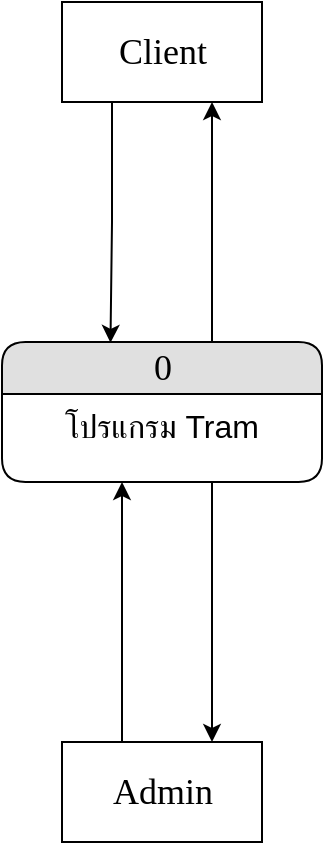 <mxfile version="15.8.3" type="device" pages="3"><diagram name="Main" id="5d7acffa-a066-3a61-03fe-96351882024d"><mxGraphModel dx="868" dy="450" grid="1" gridSize="10" guides="1" tooltips="1" connect="1" arrows="1" fold="1" page="1" pageScale="1" pageWidth="1100" pageHeight="850" background="#ffffff" math="0" shadow="0"><root><mxCell id="0"/><mxCell id="1" parent="0"/><mxCell id="nrK0Wvl3mfMDqvqqw5Wj-1" style="edgeStyle=orthogonalEdgeStyle;rounded=1;orthogonalLoop=1;jettySize=auto;html=1;fontFamily=Times New Roman;fontSize=11;entryX=0.75;entryY=0;entryDx=0;entryDy=0;" parent="1" source="21ea969265ad0168-6" target="G5hJrLLLf-9OctMic5k5-9" edge="1"><mxGeometry relative="1" as="geometry"><mxPoint x="580" y="440" as="targetPoint"/><Array as="points"><mxPoint x="585" y="370"/><mxPoint x="585" y="370"/></Array></mxGeometry></mxCell><mxCell id="21ea969265ad0168-6" value="&lt;font style=&quot;font-size: 18px&quot;&gt;0&lt;/font&gt;" style="swimlane;html=1;fontStyle=0;childLayout=stackLayout;horizontal=1;startSize=26;fillColor=#e0e0e0;horizontalStack=0;resizeParent=1;resizeLast=0;collapsible=1;marginBottom=0;swimlaneFillColor=#ffffff;align=center;rounded=1;shadow=0;comic=0;labelBackgroundColor=none;strokeWidth=1;fontFamily=Verdana;fontSize=12" parent="1" vertex="1"><mxGeometry x="480" y="260" width="160" height="70" as="geometry"/></mxCell><mxCell id="21ea969265ad0168-7" value="&lt;font style=&quot;font-size: 16px&quot;&gt;โปรแกรม Tram Tracking&lt;/font&gt;" style="text;html=1;strokeColor=none;fillColor=none;spacingLeft=4;spacingRight=4;whiteSpace=wrap;overflow=hidden;rotatable=0;points=[[0,0.5],[1,0.5]];portConstraint=eastwest;align=center;" parent="21ea969265ad0168-6" vertex="1"><mxGeometry y="26" width="160" height="26" as="geometry"/></mxCell><mxCell id="G5hJrLLLf-9OctMic5k5-12" style="edgeStyle=orthogonalEdgeStyle;rounded=0;orthogonalLoop=1;jettySize=auto;html=1;exitX=0.25;exitY=1;exitDx=0;exitDy=0;entryX=0.339;entryY=0.006;entryDx=0;entryDy=0;entryPerimeter=0;fontFamily=Times New Roman;fontSize=18;" parent="1" source="G5hJrLLLf-9OctMic5k5-8" target="21ea969265ad0168-6" edge="1"><mxGeometry relative="1" as="geometry"/></mxCell><mxCell id="G5hJrLLLf-9OctMic5k5-8" value="Client" style="html=1;dashed=0;whitespace=wrap;fontFamily=Times New Roman;fontSize=18;align=center;" parent="1" vertex="1"><mxGeometry x="510" y="90" width="100" height="50" as="geometry"/></mxCell><mxCell id="nrK0Wvl3mfMDqvqqw5Wj-2" style="edgeStyle=orthogonalEdgeStyle;rounded=1;orthogonalLoop=1;jettySize=auto;html=1;fontFamily=Times New Roman;fontSize=11;" parent="1" source="G5hJrLLLf-9OctMic5k5-9" edge="1"><mxGeometry relative="1" as="geometry"><mxPoint x="540" y="330" as="targetPoint"/><Array as="points"><mxPoint x="540" y="430"/><mxPoint x="540" y="430"/></Array></mxGeometry></mxCell><mxCell id="G5hJrLLLf-9OctMic5k5-9" value="Admin" style="html=1;dashed=0;whitespace=wrap;fontFamily=Times New Roman;fontSize=18;align=center;" parent="1" vertex="1"><mxGeometry x="510" y="460" width="100" height="50" as="geometry"/></mxCell><mxCell id="G5hJrLLLf-9OctMic5k5-14" value="" style="endArrow=classic;html=1;rounded=0;fontFamily=Times New Roman;fontSize=18;entryX=0.75;entryY=1;entryDx=0;entryDy=0;" parent="1" target="G5hJrLLLf-9OctMic5k5-8" edge="1"><mxGeometry width="50" height="50" relative="1" as="geometry"><mxPoint x="585" y="260" as="sourcePoint"/><mxPoint x="550" y="260" as="targetPoint"/></mxGeometry></mxCell></root></mxGraphModel></diagram><diagram id="s9YBe_ScBMngTAmfNvNC" name="0"><mxGraphModel dx="868" dy="450" grid="1" gridSize="10" guides="1" tooltips="1" connect="1" arrows="1" fold="1" page="1" pageScale="1" pageWidth="850" pageHeight="1100" math="0" shadow="0"><root><mxCell id="BU_ToQpGurreeYek6TSk-0"/><mxCell id="BU_ToQpGurreeYek6TSk-1" parent="BU_ToQpGurreeYek6TSk-0"/><mxCell id="TGbDxNOKipw118qMxNzy-19" style="edgeStyle=orthogonalEdgeStyle;rounded=1;orthogonalLoop=1;jettySize=auto;html=1;entryX=0;entryY=0.75;entryDx=0;entryDy=0;fontFamily=Times New Roman;fontSize=18;" parent="BU_ToQpGurreeYek6TSk-1" source="aK1KgbUJmw44dC72Wlww-0" target="TGbDxNOKipw118qMxNzy-5" edge="1"><mxGeometry relative="1" as="geometry"><Array as="points"><mxPoint x="350" y="235"/><mxPoint x="350" y="88"/></Array></mxGeometry></mxCell><mxCell id="aK1KgbUJmw44dC72Wlww-0" value="&lt;font style=&quot;font-size: 18px&quot;&gt;1&lt;br&gt;&lt;/font&gt;" style="swimlane;html=1;fontStyle=0;childLayout=stackLayout;horizontal=1;startSize=26;fillColor=#e0e0e0;horizontalStack=0;resizeParent=1;resizeLast=0;collapsible=1;marginBottom=0;swimlaneFillColor=#ffffff;align=center;rounded=1;shadow=0;comic=0;labelBackgroundColor=none;strokeWidth=1;fontFamily=Verdana;fontSize=12" parent="BU_ToQpGurreeYek6TSk-1" vertex="1"><mxGeometry x="180" y="200" width="160" height="70" as="geometry"/></mxCell><mxCell id="aK1KgbUJmw44dC72Wlww-1" value="&lt;span style=&quot;font-size: 16px&quot;&gt;ระบบแผนที่&lt;/span&gt;" style="text;html=1;strokeColor=none;fillColor=none;spacingLeft=4;spacingRight=4;whiteSpace=wrap;overflow=hidden;rotatable=0;points=[[0,0.5],[1,0.5]];portConstraint=eastwest;align=center;" parent="aK1KgbUJmw44dC72Wlww-0" vertex="1"><mxGeometry y="26" width="160" height="26" as="geometry"/></mxCell><mxCell id="TGbDxNOKipw118qMxNzy-21" style="edgeStyle=orthogonalEdgeStyle;rounded=1;orthogonalLoop=1;jettySize=auto;html=1;entryX=0.75;entryY=1;entryDx=0;entryDy=0;fontFamily=Times New Roman;fontSize=18;exitX=0.656;exitY=0.014;exitDx=0;exitDy=0;exitPerimeter=0;" parent="BU_ToQpGurreeYek6TSk-1" source="aK1KgbUJmw44dC72Wlww-2" target="TGbDxNOKipw118qMxNzy-5" edge="1"><mxGeometry relative="1" as="geometry"/></mxCell><mxCell id="aK1KgbUJmw44dC72Wlww-2" value="&lt;font style=&quot;font-size: 18px&quot;&gt;2&lt;br&gt;&lt;/font&gt;" style="swimlane;html=1;fontStyle=0;childLayout=stackLayout;horizontal=1;startSize=26;fillColor=#e0e0e0;horizontalStack=0;resizeParent=1;resizeLast=0;collapsible=1;marginBottom=0;swimlaneFillColor=#ffffff;align=center;rounded=1;shadow=0;comic=0;labelBackgroundColor=none;strokeWidth=1;fontFamily=Verdana;fontSize=12" parent="BU_ToQpGurreeYek6TSk-1" vertex="1"><mxGeometry x="390" y="200" width="160" height="70" as="geometry"/></mxCell><mxCell id="aK1KgbUJmw44dC72Wlww-3" value="&lt;font style=&quot;font-size: 16px&quot;&gt;ระบบแนะนำเส้นทาง&lt;/font&gt;" style="text;html=1;strokeColor=none;fillColor=none;spacingLeft=4;spacingRight=4;whiteSpace=wrap;overflow=hidden;rotatable=0;points=[[0,0.5],[1,0.5]];portConstraint=eastwest;align=center;" parent="aK1KgbUJmw44dC72Wlww-2" vertex="1"><mxGeometry y="26" width="160" height="26" as="geometry"/></mxCell><mxCell id="aK1KgbUJmw44dC72Wlww-4" value="&lt;font style=&quot;font-size: 18px&quot;&gt;5&lt;br&gt;&lt;/font&gt;" style="swimlane;html=1;fontStyle=0;childLayout=stackLayout;horizontal=1;startSize=26;fillColor=#e0e0e0;horizontalStack=0;resizeParent=1;resizeLast=0;collapsible=1;marginBottom=0;swimlaneFillColor=#ffffff;align=center;rounded=1;shadow=0;comic=0;labelBackgroundColor=none;strokeWidth=1;fontFamily=Verdana;fontSize=12" parent="BU_ToQpGurreeYek6TSk-1" vertex="1"><mxGeometry x="650" y="160" width="160" height="70" as="geometry"/></mxCell><mxCell id="aK1KgbUJmw44dC72Wlww-5" value="&lt;span style=&quot;font-size: 16px&quot;&gt;ส่งข้อคิดเห็น&lt;/span&gt;" style="text;html=1;strokeColor=none;fillColor=none;spacingLeft=4;spacingRight=4;whiteSpace=wrap;overflow=hidden;rotatable=0;points=[[0,0.5],[1,0.5]];portConstraint=eastwest;align=center;" parent="aK1KgbUJmw44dC72Wlww-4" vertex="1"><mxGeometry y="26" width="160" height="26" as="geometry"/></mxCell><mxCell id="TGbDxNOKipw118qMxNzy-13" style="edgeStyle=orthogonalEdgeStyle;rounded=1;orthogonalLoop=1;jettySize=auto;html=1;entryX=0.438;entryY=0;entryDx=0;entryDy=0;entryPerimeter=0;fontFamily=Times New Roman;fontSize=18;" parent="BU_ToQpGurreeYek6TSk-1" source="aK1KgbUJmw44dC72Wlww-6" target="TGbDxNOKipw118qMxNzy-11" edge="1"><mxGeometry relative="1" as="geometry"/></mxCell><mxCell id="aK1KgbUJmw44dC72Wlww-6" value="&lt;span style=&quot;white-space: pre&quot;&gt;&#9;&lt;/span&gt;ข้อคิดเห็น" style="html=1;dashed=0;whitespace=wrap;shape=mxgraph.dfd.dataStoreID;align=left;spacingLeft=3;points=[[0,0],[0.5,0],[1,0],[0,0.5],[1,0.5],[0,1],[0.5,1],[1,1]];fontFamily=Times New Roman;fontSize=18;" parent="BU_ToQpGurreeYek6TSk-1" vertex="1"><mxGeometry x="680" y="290" width="120" height="30" as="geometry"/></mxCell><mxCell id="aK1KgbUJmw44dC72Wlww-7" value="&lt;span style=&quot;white-space: pre&quot;&gt;&#9;&lt;/span&gt;เส้นทางการเดินรถแทรม" style="html=1;dashed=0;whitespace=wrap;shape=mxgraph.dfd.dataStoreID;align=left;spacingLeft=3;points=[[0,0],[0.5,0],[1,0],[0,0.5],[1,0.5],[0,1],[0.5,1],[1,1]];fontFamily=Times New Roman;fontSize=18;" parent="BU_ToQpGurreeYek6TSk-1" vertex="1"><mxGeometry x="405" y="370" width="245" height="30" as="geometry"/></mxCell><mxCell id="aK1KgbUJmw44dC72Wlww-8" value="&lt;span style=&quot;white-space: pre&quot;&gt;&#9;&lt;/span&gt;รถแทรม" style="html=1;dashed=0;whitespace=wrap;shape=mxgraph.dfd.dataStoreID;align=left;spacingLeft=3;points=[[0,0],[0.5,0],[1,0],[0,0.5],[1,0.5],[0,1],[0.5,1],[1,1]];fontFamily=Times New Roman;fontSize=18;" parent="BU_ToQpGurreeYek6TSk-1" vertex="1"><mxGeometry x="205" y="370" width="110" height="30" as="geometry"/></mxCell><mxCell id="aK1KgbUJmw44dC72Wlww-10" value="" style="endArrow=classic;html=1;rounded=0;fontFamily=Times New Roman;fontSize=18;exitX=0.5;exitY=1;exitDx=0;exitDy=0;entryX=0.425;entryY=-0.067;entryDx=0;entryDy=0;entryPerimeter=0;" parent="BU_ToQpGurreeYek6TSk-1" source="aK1KgbUJmw44dC72Wlww-4" target="aK1KgbUJmw44dC72Wlww-6" edge="1"><mxGeometry width="50" height="50" relative="1" as="geometry"><mxPoint x="715" y="280" as="sourcePoint"/><mxPoint x="765" y="230" as="targetPoint"/></mxGeometry></mxCell><mxCell id="TGbDxNOKipw118qMxNzy-0" value="" style="endArrow=classic;html=1;rounded=0;fontFamily=Times New Roman;fontSize=18;exitX=0.318;exitY=-0.033;exitDx=0;exitDy=0;exitPerimeter=0;" parent="BU_ToQpGurreeYek6TSk-1" source="aK1KgbUJmw44dC72Wlww-8" edge="1"><mxGeometry width="50" height="50" relative="1" as="geometry"><mxPoint x="220" y="360" as="sourcePoint"/><mxPoint x="240" y="270" as="targetPoint"/></mxGeometry></mxCell><mxCell id="TGbDxNOKipw118qMxNzy-1" value="" style="endArrow=classic;html=1;rounded=1;fontFamily=Times New Roman;fontSize=18;exitX=0.745;exitY=0;exitDx=0;exitDy=0;exitPerimeter=0;entryX=0;entryY=0.5;entryDx=0;entryDy=0;" parent="BU_ToQpGurreeYek6TSk-1" source="aK1KgbUJmw44dC72Wlww-8" target="aK1KgbUJmw44dC72Wlww-3" edge="1"><mxGeometry width="50" height="50" relative="1" as="geometry"><mxPoint x="300" y="340" as="sourcePoint"/><mxPoint x="350" y="290" as="targetPoint"/><Array as="points"><mxPoint x="287" y="350"/><mxPoint x="360" y="350"/><mxPoint x="360" y="239"/></Array></mxGeometry></mxCell><mxCell id="TGbDxNOKipw118qMxNzy-2" value="" style="endArrow=classic;html=1;rounded=0;fontFamily=Times New Roman;fontSize=18;exitX=0.318;exitY=-0.033;exitDx=0;exitDy=0;exitPerimeter=0;" parent="BU_ToQpGurreeYek6TSk-1" edge="1"><mxGeometry width="50" height="50" relative="1" as="geometry"><mxPoint x="425" y="370" as="sourcePoint"/><mxPoint x="425.02" y="270.99" as="targetPoint"/></mxGeometry></mxCell><mxCell id="TGbDxNOKipw118qMxNzy-3" value="" style="endArrow=classic;html=1;rounded=1;fontFamily=Times New Roman;fontSize=18;exitX=0;exitY=0.5;exitDx=0;exitDy=0;entryX=0.75;entryY=1;entryDx=0;entryDy=0;" parent="BU_ToQpGurreeYek6TSk-1" source="aK1KgbUJmw44dC72Wlww-7" target="aK1KgbUJmw44dC72Wlww-0" edge="1"><mxGeometry width="50" height="50" relative="1" as="geometry"><mxPoint x="340" y="460" as="sourcePoint"/><mxPoint x="390" y="410" as="targetPoint"/><Array as="points"><mxPoint x="380" y="385"/><mxPoint x="380" y="300"/><mxPoint x="300" y="300"/></Array></mxGeometry></mxCell><mxCell id="TGbDxNOKipw118qMxNzy-18" style="edgeStyle=orthogonalEdgeStyle;rounded=1;orthogonalLoop=1;jettySize=auto;html=1;entryX=1;entryY=0.5;entryDx=0;entryDy=0;fontFamily=Times New Roman;fontSize=18;" parent="BU_ToQpGurreeYek6TSk-1" source="TGbDxNOKipw118qMxNzy-4" target="TGbDxNOKipw118qMxNzy-10" edge="1"><mxGeometry relative="1" as="geometry"/></mxCell><mxCell id="TGbDxNOKipw118qMxNzy-4" value="Admin" style="html=1;dashed=0;whitespace=wrap;fontFamily=Times New Roman;fontSize=18;align=center;" parent="BU_ToQpGurreeYek6TSk-1" vertex="1"><mxGeometry x="510" y="454" width="100" height="50" as="geometry"/></mxCell><mxCell id="TGbDxNOKipw118qMxNzy-6" style="edgeStyle=orthogonalEdgeStyle;rounded=1;orthogonalLoop=1;jettySize=auto;html=1;entryX=0.413;entryY=-0.014;entryDx=0;entryDy=0;entryPerimeter=0;fontFamily=Times New Roman;fontSize=18;" parent="BU_ToQpGurreeYek6TSk-1" source="TGbDxNOKipw118qMxNzy-5" target="aK1KgbUJmw44dC72Wlww-0" edge="1"><mxGeometry relative="1" as="geometry"/></mxCell><mxCell id="TGbDxNOKipw118qMxNzy-8" style="edgeStyle=orthogonalEdgeStyle;rounded=1;orthogonalLoop=1;jettySize=auto;html=1;entryX=0.5;entryY=0;entryDx=0;entryDy=0;fontFamily=Times New Roman;fontSize=18;" parent="BU_ToQpGurreeYek6TSk-1" source="TGbDxNOKipw118qMxNzy-5" target="aK1KgbUJmw44dC72Wlww-4" edge="1"><mxGeometry relative="1" as="geometry"/></mxCell><mxCell id="TGbDxNOKipw118qMxNzy-20" style="edgeStyle=orthogonalEdgeStyle;rounded=1;orthogonalLoop=1;jettySize=auto;html=1;entryX=0.5;entryY=0;entryDx=0;entryDy=0;fontFamily=Times New Roman;fontSize=18;exitX=0.5;exitY=1;exitDx=0;exitDy=0;" parent="BU_ToQpGurreeYek6TSk-1" source="TGbDxNOKipw118qMxNzy-5" target="aK1KgbUJmw44dC72Wlww-2" edge="1"><mxGeometry relative="1" as="geometry"><mxPoint x="440" y="100" as="sourcePoint"/></mxGeometry></mxCell><mxCell id="TGbDxNOKipw118qMxNzy-5" value="Client" style="html=1;dashed=0;whitespace=wrap;fontFamily=Times New Roman;fontSize=18;align=center;" parent="BU_ToQpGurreeYek6TSk-1" vertex="1"><mxGeometry x="420" y="50" width="100" height="50" as="geometry"/></mxCell><mxCell id="TGbDxNOKipw118qMxNzy-15" style="edgeStyle=orthogonalEdgeStyle;rounded=1;orthogonalLoop=1;jettySize=auto;html=1;entryX=0.5;entryY=1;entryDx=0;entryDy=0;fontFamily=Times New Roman;fontSize=18;" parent="BU_ToQpGurreeYek6TSk-1" source="TGbDxNOKipw118qMxNzy-9" target="aK1KgbUJmw44dC72Wlww-7" edge="1"><mxGeometry relative="1" as="geometry"/></mxCell><mxCell id="TGbDxNOKipw118qMxNzy-9" value="&lt;font style=&quot;font-size: 18px&quot;&gt;3&lt;br&gt;&lt;/font&gt;" style="swimlane;html=1;fontStyle=0;childLayout=stackLayout;horizontal=1;startSize=26;fillColor=#e0e0e0;horizontalStack=0;resizeParent=1;resizeLast=0;collapsible=1;marginBottom=0;swimlaneFillColor=#ffffff;align=center;rounded=1;shadow=0;comic=0;labelBackgroundColor=none;strokeWidth=1;fontFamily=Verdana;fontSize=12" parent="BU_ToQpGurreeYek6TSk-1" vertex="1"><mxGeometry x="270" y="440" width="160" height="70" as="geometry"/></mxCell><mxCell id="TGbDxNOKipw118qMxNzy-10" value="&lt;span style=&quot;font-size: 16px&quot;&gt;อัพเดทข้อมูล&lt;/span&gt;" style="text;html=1;strokeColor=none;fillColor=none;spacingLeft=4;spacingRight=4;whiteSpace=wrap;overflow=hidden;rotatable=0;points=[[0,0.5],[1,0.5]];portConstraint=eastwest;align=center;" parent="TGbDxNOKipw118qMxNzy-9" vertex="1"><mxGeometry y="26" width="160" height="26" as="geometry"/></mxCell><mxCell id="TGbDxNOKipw118qMxNzy-11" value="&lt;font style=&quot;font-size: 18px&quot;&gt;4&lt;br&gt;&lt;/font&gt;" style="swimlane;html=1;fontStyle=0;childLayout=stackLayout;horizontal=1;startSize=26;fillColor=#e0e0e0;horizontalStack=0;resizeParent=1;resizeLast=0;collapsible=1;marginBottom=0;swimlaneFillColor=#ffffff;align=center;rounded=1;shadow=0;comic=0;labelBackgroundColor=none;strokeWidth=1;fontFamily=Verdana;fontSize=12" parent="BU_ToQpGurreeYek6TSk-1" vertex="1"><mxGeometry x="670" y="440" width="160" height="70" as="geometry"/></mxCell><mxCell id="TGbDxNOKipw118qMxNzy-12" value="&lt;span style=&quot;font-size: 16px&quot;&gt;ตรวจสอบข้อคิดเห็น&lt;/span&gt;" style="text;html=1;strokeColor=none;fillColor=none;spacingLeft=4;spacingRight=4;whiteSpace=wrap;overflow=hidden;rotatable=0;points=[[0,0.5],[1,0.5]];portConstraint=eastwest;align=center;" parent="TGbDxNOKipw118qMxNzy-11" vertex="1"><mxGeometry y="26" width="160" height="26" as="geometry"/></mxCell><mxCell id="TGbDxNOKipw118qMxNzy-14" style="edgeStyle=orthogonalEdgeStyle;rounded=1;orthogonalLoop=1;jettySize=auto;html=1;entryX=1;entryY=0.5;entryDx=0;entryDy=0;fontFamily=Times New Roman;fontSize=18;" parent="BU_ToQpGurreeYek6TSk-1" source="TGbDxNOKipw118qMxNzy-12" target="TGbDxNOKipw118qMxNzy-4" edge="1"><mxGeometry relative="1" as="geometry"/></mxCell><mxCell id="TGbDxNOKipw118qMxNzy-16" style="edgeStyle=orthogonalEdgeStyle;rounded=1;orthogonalLoop=1;jettySize=auto;html=1;entryX=0.273;entryY=1.1;entryDx=0;entryDy=0;entryPerimeter=0;fontFamily=Times New Roman;fontSize=18;" parent="BU_ToQpGurreeYek6TSk-1" source="TGbDxNOKipw118qMxNzy-10" target="aK1KgbUJmw44dC72Wlww-8" edge="1"><mxGeometry relative="1" as="geometry"/></mxCell><mxCell id="TpPvkUEtrsTubF2iffU6-0" value="บอกเส้น&lt;br&gt;ทางการขึ้นรถแทรม" style="text;html=1;align=center;verticalAlign=middle;resizable=0;points=[];autosize=1;strokeColor=none;fillColor=none;fontSize=11;fontFamily=Times New Roman;" parent="BU_ToQpGurreeYek6TSk-1" vertex="1"><mxGeometry x="490" y="140" width="100" height="30" as="geometry"/></mxCell><mxCell id="TpPvkUEtrsTubF2iffU6-1" value="ส่งตำแหน่งต้นทาง&lt;br&gt;และปลายทาง" style="text;html=1;align=center;verticalAlign=middle;resizable=0;points=[];autosize=1;strokeColor=none;fillColor=none;fontSize=11;fontFamily=Times New Roman;" parent="BU_ToQpGurreeYek6TSk-1" vertex="1"><mxGeometry x="375" y="140" width="100" height="30" as="geometry"/></mxCell><mxCell id="4f4UaBYGKjtaCjs0nMPx-3" style="edgeStyle=orthogonalEdgeStyle;rounded=1;orthogonalLoop=1;jettySize=auto;html=1;entryX=0;entryY=0.5;entryDx=0;entryDy=0;" parent="BU_ToQpGurreeYek6TSk-1" source="4f4UaBYGKjtaCjs0nMPx-0" target="aK1KgbUJmw44dC72Wlww-8" edge="1"><mxGeometry relative="1" as="geometry"><Array as="points"><mxPoint x="185" y="385"/></Array></mxGeometry></mxCell><mxCell id="4f4UaBYGKjtaCjs0nMPx-0" value="&lt;font style=&quot;font-size: 18px&quot;&gt;6&lt;br&gt;&lt;/font&gt;" style="swimlane;html=1;fontStyle=0;childLayout=stackLayout;horizontal=1;startSize=26;fillColor=#e0e0e0;horizontalStack=0;resizeParent=1;resizeLast=0;collapsible=1;marginBottom=0;swimlaneFillColor=#ffffff;align=center;rounded=1;shadow=0;comic=0;labelBackgroundColor=none;strokeWidth=1;fontFamily=Verdana;fontSize=12" parent="BU_ToQpGurreeYek6TSk-1" vertex="1"><mxGeometry x="110" y="510" width="180" height="64" as="geometry"/></mxCell><mxCell id="4f4UaBYGKjtaCjs0nMPx-1" value="&lt;span style=&quot;font-size: 16px&quot;&gt;อัพเดทตำแหน่่งรถแทรม&lt;/span&gt;" style="text;html=1;strokeColor=none;fillColor=none;spacingLeft=4;spacingRight=4;whiteSpace=wrap;overflow=hidden;rotatable=0;points=[[0,0.5],[1,0.5]];portConstraint=eastwest;align=center;" parent="4f4UaBYGKjtaCjs0nMPx-0" vertex="1"><mxGeometry y="26" width="180" height="26" as="geometry"/></mxCell><mxCell id="4f4UaBYGKjtaCjs0nMPx-6" style="edgeStyle=orthogonalEdgeStyle;rounded=1;orthogonalLoop=1;jettySize=auto;html=1;" parent="BU_ToQpGurreeYek6TSk-1" source="4f4UaBYGKjtaCjs0nMPx-5" edge="1"><mxGeometry relative="1" as="geometry"><mxPoint x="180" y="570" as="targetPoint"/></mxGeometry></mxCell><mxCell id="XTxO5DWh42xUgAAGMMP_-5" style="edgeStyle=orthogonalEdgeStyle;rounded=0;orthogonalLoop=1;jettySize=auto;html=1;" parent="BU_ToQpGurreeYek6TSk-1" source="4f4UaBYGKjtaCjs0nMPx-5" target="XTxO5DWh42xUgAAGMMP_-3" edge="1"><mxGeometry relative="1" as="geometry"/></mxCell><mxCell id="4f4UaBYGKjtaCjs0nMPx-5" value="รถแทรม" style="html=1;dashed=0;whitespace=wrap;fontFamily=Times New Roman;fontSize=18;align=center;" parent="BU_ToQpGurreeYek6TSk-1" vertex="1"><mxGeometry x="360" y="574" width="100" height="50" as="geometry"/></mxCell><mxCell id="XTxO5DWh42xUgAAGMMP_-8" style="edgeStyle=orthogonalEdgeStyle;rounded=0;orthogonalLoop=1;jettySize=auto;html=1;" parent="BU_ToQpGurreeYek6TSk-1" source="XTxO5DWh42xUgAAGMMP_-0" edge="1"><mxGeometry relative="1" as="geometry"><mxPoint x="692.5" y="600" as="targetPoint"/></mxGeometry></mxCell><mxCell id="XTxO5DWh42xUgAAGMMP_-0" value="&lt;span style=&quot;white-space: pre&quot;&gt;&#9;&lt;/span&gt;บันทึกการเดินรถแทรม" style="html=1;dashed=0;whitespace=wrap;shape=mxgraph.dfd.dataStoreID;align=left;spacingLeft=3;points=[[0,0],[0.5,0],[1,0],[0,0.5],[1,0.5],[0,1],[0.5,1],[1,1]];fontFamily=Times New Roman;fontSize=18;" parent="BU_ToQpGurreeYek6TSk-1" vertex="1"><mxGeometry x="570" y="670" width="245" height="30" as="geometry"/></mxCell><mxCell id="XTxO5DWh42xUgAAGMMP_-1" value="&lt;font style=&quot;font-size: 18px&quot;&gt;7&lt;br&gt;&lt;/font&gt;" style="swimlane;html=1;fontStyle=0;childLayout=stackLayout;horizontal=1;startSize=26;fillColor=#e0e0e0;horizontalStack=0;resizeParent=1;resizeLast=0;collapsible=1;marginBottom=0;swimlaneFillColor=#ffffff;align=center;rounded=1;shadow=0;comic=0;labelBackgroundColor=none;strokeWidth=1;fontFamily=Verdana;fontSize=12" parent="BU_ToQpGurreeYek6TSk-1" vertex="1"><mxGeometry x="590" y="530" width="160" height="70" as="geometry"/></mxCell><mxCell id="XTxO5DWh42xUgAAGMMP_-2" value="&lt;span style=&quot;font-size: 16px&quot;&gt;ตรวจสอบบันทึกการเดินรถ&lt;/span&gt;" style="text;html=1;strokeColor=none;fillColor=none;spacingLeft=4;spacingRight=4;whiteSpace=wrap;overflow=hidden;rotatable=0;points=[[0,0.5],[1,0.5]];portConstraint=eastwest;align=center;" parent="XTxO5DWh42xUgAAGMMP_-1" vertex="1"><mxGeometry y="26" width="160" height="26" as="geometry"/></mxCell><mxCell id="XTxO5DWh42xUgAAGMMP_-3" value="&lt;font style=&quot;font-size: 18px&quot;&gt;8&lt;br&gt;&lt;/font&gt;" style="swimlane;html=1;fontStyle=0;childLayout=stackLayout;horizontal=1;startSize=26;fillColor=#e0e0e0;horizontalStack=0;resizeParent=1;resizeLast=0;collapsible=1;marginBottom=0;swimlaneFillColor=#ffffff;align=center;rounded=1;shadow=0;comic=0;labelBackgroundColor=none;strokeWidth=1;fontFamily=Verdana;fontSize=12" parent="BU_ToQpGurreeYek6TSk-1" vertex="1"><mxGeometry x="330" y="650" width="160" height="70" as="geometry"/></mxCell><mxCell id="XTxO5DWh42xUgAAGMMP_-4" value="&lt;span style=&quot;font-size: 16px&quot;&gt;บันทึกประวัติการเดินรถ&lt;/span&gt;" style="text;html=1;strokeColor=none;fillColor=none;spacingLeft=4;spacingRight=4;whiteSpace=wrap;overflow=hidden;rotatable=0;points=[[0,0.5],[1,0.5]];portConstraint=eastwest;align=center;" parent="XTxO5DWh42xUgAAGMMP_-3" vertex="1"><mxGeometry y="26" width="160" height="26" as="geometry"/></mxCell><mxCell id="XTxO5DWh42xUgAAGMMP_-7" style="edgeStyle=orthogonalEdgeStyle;rounded=0;orthogonalLoop=1;jettySize=auto;html=1;entryX=0;entryY=0.5;entryDx=0;entryDy=0;" parent="BU_ToQpGurreeYek6TSk-1" source="XTxO5DWh42xUgAAGMMP_-4" target="XTxO5DWh42xUgAAGMMP_-0" edge="1"><mxGeometry relative="1" as="geometry"><Array as="points"><mxPoint x="510" y="685"/><mxPoint x="510" y="685"/></Array></mxGeometry></mxCell></root></mxGraphModel></diagram><diagram id="3hT_shUGDJ_oxFn-ZmGp" name="1"><mxGraphModel dx="868" dy="450" grid="1" gridSize="10" guides="1" tooltips="1" connect="1" arrows="1" fold="1" page="1" pageScale="1" pageWidth="850" pageHeight="1100" math="0" shadow="0"><root><mxCell id="Fjr-_KzVFE_tt_vE0EkQ-0"/><mxCell id="Fjr-_KzVFE_tt_vE0EkQ-1" parent="Fjr-_KzVFE_tt_vE0EkQ-0"/><mxCell id="8Y1201ACGDfI3e8PTe_a-2" style="edgeStyle=orthogonalEdgeStyle;rounded=1;orthogonalLoop=1;jettySize=auto;html=1;entryX=0.194;entryY=-0.012;entryDx=0;entryDy=0;fontFamily=Times New Roman;fontSize=18;entryPerimeter=0;" parent="Fjr-_KzVFE_tt_vE0EkQ-1" source="_keRz1HP2blo-GmXOC_X-0" target="8Y1201ACGDfI3e8PTe_a-0" edge="1"><mxGeometry relative="1" as="geometry"><Array as="points"><mxPoint x="170" y="60"/><mxPoint x="170" y="169"/></Array></mxGeometry></mxCell><mxCell id="8Y1201ACGDfI3e8PTe_a-64" style="edgeStyle=orthogonalEdgeStyle;rounded=1;orthogonalLoop=1;jettySize=auto;html=1;entryX=0.625;entryY=0;entryDx=0;entryDy=0;entryPerimeter=0;fontFamily=Times New Roman;fontSize=14;" parent="Fjr-_KzVFE_tt_vE0EkQ-1" source="_keRz1HP2blo-GmXOC_X-0" target="8Y1201ACGDfI3e8PTe_a-10" edge="1"><mxGeometry relative="1" as="geometry"/></mxCell><mxCell id="8Y1201ACGDfI3e8PTe_a-72" style="edgeStyle=orthogonalEdgeStyle;rounded=1;orthogonalLoop=1;jettySize=auto;html=1;entryX=0.424;entryY=0.021;entryDx=0;entryDy=0;fontFamily=Times New Roman;fontSize=11;entryPerimeter=0;" parent="Fjr-_KzVFE_tt_vE0EkQ-1" source="_keRz1HP2blo-GmXOC_X-0" target="8Y1201ACGDfI3e8PTe_a-70" edge="1"><mxGeometry relative="1" as="geometry"><Array as="points"><mxPoint x="678" y="90"/></Array></mxGeometry></mxCell><mxCell id="8Y1201ACGDfI3e8PTe_a-80" style="edgeStyle=orthogonalEdgeStyle;rounded=1;orthogonalLoop=1;jettySize=auto;html=1;entryX=0.75;entryY=0;entryDx=0;entryDy=0;fontFamily=Times New Roman;fontSize=11;" parent="Fjr-_KzVFE_tt_vE0EkQ-1" source="_keRz1HP2blo-GmXOC_X-0" target="8Y1201ACGDfI3e8PTe_a-78" edge="1"><mxGeometry relative="1" as="geometry"><Array as="points"><mxPoint x="500" y="135"/><mxPoint x="610" y="135"/></Array></mxGeometry></mxCell><mxCell id="0p4nHU7kGswDBdWJuKCn-2" style="edgeStyle=orthogonalEdgeStyle;rounded=1;orthogonalLoop=1;jettySize=auto;html=1;entryX=0.695;entryY=-0.01;entryDx=0;entryDy=0;entryPerimeter=0;fontFamily=Times New Roman;fontSize=11;" parent="Fjr-_KzVFE_tt_vE0EkQ-1" source="_keRz1HP2blo-GmXOC_X-0" target="0p4nHU7kGswDBdWJuKCn-0" edge="1"><mxGeometry relative="1" as="geometry"><Array as="points"><mxPoint x="311" y="80"/></Array></mxGeometry></mxCell><mxCell id="0p4nHU7kGswDBdWJuKCn-11" style="edgeStyle=orthogonalEdgeStyle;rounded=1;orthogonalLoop=1;jettySize=auto;html=1;entryX=0.565;entryY=-0.021;entryDx=0;entryDy=0;entryPerimeter=0;fontFamily=Times New Roman;fontSize=11;" parent="Fjr-_KzVFE_tt_vE0EkQ-1" source="_keRz1HP2blo-GmXOC_X-0" target="0p4nHU7kGswDBdWJuKCn-9" edge="1"><mxGeometry relative="1" as="geometry"/></mxCell><mxCell id="_keRz1HP2blo-GmXOC_X-0" value="Client" style="html=1;dashed=0;whitespace=wrap;fontFamily=Times New Roman;fontSize=18;align=center;" parent="Fjr-_KzVFE_tt_vE0EkQ-1" vertex="1"><mxGeometry x="420" y="50" width="100" height="50" as="geometry"/></mxCell><mxCell id="8Y1201ACGDfI3e8PTe_a-5" style="edgeStyle=orthogonalEdgeStyle;rounded=1;orthogonalLoop=1;jettySize=auto;html=1;fontFamily=Times New Roman;fontSize=18;" parent="Fjr-_KzVFE_tt_vE0EkQ-1" source="XSJAbNPULYJsZKqj9y9b-0" edge="1"><mxGeometry relative="1" as="geometry"><mxPoint x="170" y="250" as="targetPoint"/></mxGeometry></mxCell><mxCell id="0p4nHU7kGswDBdWJuKCn-6" style="edgeStyle=orthogonalEdgeStyle;rounded=1;orthogonalLoop=1;jettySize=auto;html=1;fontFamily=Times New Roman;fontSize=11;" parent="Fjr-_KzVFE_tt_vE0EkQ-1" source="XSJAbNPULYJsZKqj9y9b-0" edge="1"><mxGeometry relative="1" as="geometry"><mxPoint x="260" y="340" as="targetPoint"/><Array as="points"><mxPoint x="260" y="500"/><mxPoint x="260" y="500"/></Array></mxGeometry></mxCell><mxCell id="XSJAbNPULYJsZKqj9y9b-0" value="&lt;span style=&quot;white-space: pre&quot;&gt;&#9;&lt;/span&gt;รถแทรม" style="html=1;dashed=0;whitespace=wrap;shape=mxgraph.dfd.dataStoreID;align=left;spacingLeft=3;points=[[0,0],[0.5,0],[1,0],[0,0.5],[1,0.5],[0,1],[0.5,1],[1,1]];fontFamily=Times New Roman;fontSize=18;" parent="Fjr-_KzVFE_tt_vE0EkQ-1" vertex="1"><mxGeometry x="230" y="520" width="110" height="30" as="geometry"/></mxCell><mxCell id="8Y1201ACGDfI3e8PTe_a-12" style="edgeStyle=orthogonalEdgeStyle;rounded=1;orthogonalLoop=1;jettySize=auto;html=1;fontFamily=Times New Roman;fontSize=14;" parent="Fjr-_KzVFE_tt_vE0EkQ-1" source="Wra8Q4rei845PSqFartt-0" edge="1"><mxGeometry relative="1" as="geometry"><mxPoint x="820" y="250" as="targetPoint"/></mxGeometry></mxCell><mxCell id="8Y1201ACGDfI3e8PTe_a-77" style="edgeStyle=orthogonalEdgeStyle;rounded=1;orthogonalLoop=1;jettySize=auto;html=1;fontFamily=Times New Roman;fontSize=11;" parent="Fjr-_KzVFE_tt_vE0EkQ-1" source="Wra8Q4rei845PSqFartt-0" edge="1"><mxGeometry relative="1" as="geometry"><mxPoint x="740" y="370" as="targetPoint"/><Array as="points"><mxPoint x="740" y="560"/><mxPoint x="740" y="560"/></Array></mxGeometry></mxCell><mxCell id="8Y1201ACGDfI3e8PTe_a-84" style="edgeStyle=orthogonalEdgeStyle;rounded=1;orthogonalLoop=1;jettySize=auto;html=1;fontFamily=Times New Roman;fontSize=11;" parent="Fjr-_KzVFE_tt_vE0EkQ-1" source="Wra8Q4rei845PSqFartt-0" edge="1"><mxGeometry relative="1" as="geometry"><mxPoint x="600" y="250" as="targetPoint"/><Array as="points"><mxPoint x="600" y="470"/><mxPoint x="600" y="470"/></Array></mxGeometry></mxCell><mxCell id="0p4nHU7kGswDBdWJuKCn-15" style="edgeStyle=orthogonalEdgeStyle;rounded=1;orthogonalLoop=1;jettySize=auto;html=1;fontFamily=Times New Roman;fontSize=11;" parent="Fjr-_KzVFE_tt_vE0EkQ-1" source="Wra8Q4rei845PSqFartt-0" edge="1"><mxGeometry relative="1" as="geometry"><mxPoint x="480" y="390" as="targetPoint"/></mxGeometry></mxCell><mxCell id="Wra8Q4rei845PSqFartt-0" value="&lt;span&gt;&#9;&lt;/span&gt;&lt;span style=&quot;white-space: pre&quot;&gt;&#9;&lt;/span&gt;เส้นทางการเดินรถแทรม" style="html=1;dashed=0;whitespace=wrap;shape=mxgraph.dfd.dataStoreID;align=left;spacingLeft=3;points=[[0,0],[0.5,0],[1,0],[0,0.5],[1,0.5],[0,1],[0.5,1],[1,1]];fontFamily=Times New Roman;fontSize=18;" parent="Fjr-_KzVFE_tt_vE0EkQ-1" vertex="1"><mxGeometry x="532.5" y="530" width="225" height="30" as="geometry"/></mxCell><mxCell id="8Y1201ACGDfI3e8PTe_a-68" style="edgeStyle=orthogonalEdgeStyle;rounded=1;orthogonalLoop=1;jettySize=auto;html=1;entryX=0;entryY=0.5;entryDx=0;entryDy=0;fontFamily=Times New Roman;fontSize=11;" parent="Fjr-_KzVFE_tt_vE0EkQ-1" source="8Y1201ACGDfI3e8PTe_a-0" target="_keRz1HP2blo-GmXOC_X-0" edge="1"><mxGeometry relative="1" as="geometry"><Array as="points"><mxPoint x="200" y="75"/></Array></mxGeometry></mxCell><mxCell id="8Y1201ACGDfI3e8PTe_a-0" value="&lt;font style=&quot;font-size: 18px&quot;&gt;1.1&lt;br&gt;&lt;/font&gt;" style="swimlane;html=1;fontStyle=0;childLayout=stackLayout;horizontal=1;startSize=26;fillColor=#e0e0e0;horizontalStack=0;resizeParent=1;resizeLast=0;collapsible=1;marginBottom=0;swimlaneFillColor=#ffffff;align=center;rounded=1;shadow=0;comic=0;labelBackgroundColor=none;strokeWidth=1;fontFamily=Verdana;fontSize=12" parent="Fjr-_KzVFE_tt_vE0EkQ-1" vertex="1"><mxGeometry x="140" y="170" width="160" height="80" as="geometry"/></mxCell><mxCell id="8Y1201ACGDfI3e8PTe_a-1" value="&lt;span style=&quot;font-size: 16px&quot;&gt;ตรวจสอบตำแหน่งรถแทรม&lt;/span&gt;" style="text;html=1;strokeColor=none;fillColor=none;spacingLeft=4;spacingRight=4;whiteSpace=wrap;overflow=hidden;rotatable=0;points=[[0,0.5],[1,0.5]];portConstraint=eastwest;align=center;" parent="8Y1201ACGDfI3e8PTe_a-0" vertex="1"><mxGeometry y="26" width="160" height="44" as="geometry"/></mxCell><mxCell id="8Y1201ACGDfI3e8PTe_a-6" value="&lt;font style=&quot;font-size: 11px&quot;&gt;เลือกรถแทรมที่จะดูในแผนที่&lt;/font&gt;" style="text;html=1;align=center;verticalAlign=middle;resizable=0;points=[];autosize=1;strokeColor=none;fillColor=none;fontSize=18;fontFamily=Times New Roman;" parent="Fjr-_KzVFE_tt_vE0EkQ-1" vertex="1"><mxGeometry x="220" y="33" width="140" height="30" as="geometry"/></mxCell><mxCell id="8Y1201ACGDfI3e8PTe_a-13" style="edgeStyle=orthogonalEdgeStyle;rounded=1;orthogonalLoop=1;jettySize=auto;html=1;entryX=1;entryY=0.25;entryDx=0;entryDy=0;fontFamily=Times New Roman;fontSize=14;" parent="Fjr-_KzVFE_tt_vE0EkQ-1" source="8Y1201ACGDfI3e8PTe_a-10" target="_keRz1HP2blo-GmXOC_X-0" edge="1"><mxGeometry relative="1" as="geometry"><Array as="points"><mxPoint x="820" y="63"/></Array></mxGeometry></mxCell><mxCell id="8Y1201ACGDfI3e8PTe_a-10" value="&lt;font style=&quot;font-size: 18px&quot;&gt;1.2&lt;br&gt;&lt;/font&gt;" style="swimlane;html=1;fontStyle=0;childLayout=stackLayout;horizontal=1;startSize=26;fillColor=#e0e0e0;horizontalStack=0;resizeParent=1;resizeLast=0;collapsible=1;marginBottom=0;swimlaneFillColor=#ffffff;align=center;rounded=1;shadow=0;comic=0;labelBackgroundColor=none;strokeWidth=1;fontFamily=Verdana;fontSize=12" parent="Fjr-_KzVFE_tt_vE0EkQ-1" vertex="1"><mxGeometry x="690" y="170" width="160" height="80" as="geometry"/></mxCell><mxCell id="8Y1201ACGDfI3e8PTe_a-11" value="&lt;span style=&quot;font-size: 16px&quot;&gt;ตรวจสอบตารางเวลารถแทรม&lt;/span&gt;" style="text;html=1;strokeColor=none;fillColor=none;spacingLeft=4;spacingRight=4;whiteSpace=wrap;overflow=hidden;rotatable=0;points=[[0,0.5],[1,0.5]];portConstraint=eastwest;align=center;" parent="8Y1201ACGDfI3e8PTe_a-10" vertex="1"><mxGeometry y="26" width="160" height="44" as="geometry"/></mxCell><mxCell id="8Y1201ACGDfI3e8PTe_a-65" value="&lt;font style=&quot;font-size: 11px&quot;&gt;ส่งตารางเวลารถแทรม&lt;/font&gt;" style="text;html=1;align=center;verticalAlign=middle;resizable=0;points=[];autosize=1;strokeColor=none;fillColor=none;fontSize=14;fontFamily=Times New Roman;" parent="Fjr-_KzVFE_tt_vE0EkQ-1" vertex="1"><mxGeometry x="590" y="45" width="110" height="20" as="geometry"/></mxCell><mxCell id="8Y1201ACGDfI3e8PTe_a-66" value="&lt;font style=&quot;font-size: 11px&quot;&gt;เลือกป้ายรถแทรมที่จะดูในแผนที่&lt;/font&gt;" style="text;html=1;align=center;verticalAlign=middle;resizable=0;points=[];autosize=1;strokeColor=none;fillColor=none;fontSize=14;fontFamily=Times New Roman;" parent="Fjr-_KzVFE_tt_vE0EkQ-1" vertex="1"><mxGeometry x="540" y="60" width="160" height="20" as="geometry"/></mxCell><mxCell id="8Y1201ACGDfI3e8PTe_a-9" value="&lt;font style=&quot;font-size: 11px&quot;&gt;ส่งตำแหน่งรถแทรม&lt;/font&gt;" style="text;html=1;align=center;verticalAlign=middle;resizable=0;points=[];autosize=1;strokeColor=none;fillColor=none;fontSize=14;fontFamily=Times New Roman;" parent="Fjr-_KzVFE_tt_vE0EkQ-1" vertex="1"><mxGeometry x="240" y="59" width="100" height="20" as="geometry"/></mxCell><mxCell id="8Y1201ACGDfI3e8PTe_a-74" style="edgeStyle=orthogonalEdgeStyle;rounded=1;orthogonalLoop=1;jettySize=auto;html=1;entryX=0.995;entryY=0.883;entryDx=0;entryDy=0;entryPerimeter=0;fontFamily=Times New Roman;fontSize=11;" parent="Fjr-_KzVFE_tt_vE0EkQ-1" source="8Y1201ACGDfI3e8PTe_a-70" target="_keRz1HP2blo-GmXOC_X-0" edge="1"><mxGeometry relative="1" as="geometry"><Array as="points"><mxPoint x="660" y="94"/></Array></mxGeometry></mxCell><mxCell id="8Y1201ACGDfI3e8PTe_a-70" value="&lt;font style=&quot;font-size: 18px&quot;&gt;1.3&lt;br&gt;&lt;/font&gt;" style="swimlane;html=1;fontStyle=0;childLayout=stackLayout;horizontal=1;startSize=26;fillColor=#e0e0e0;horizontalStack=0;resizeParent=1;resizeLast=0;collapsible=1;marginBottom=0;swimlaneFillColor=#ffffff;align=center;rounded=1;shadow=0;comic=0;labelBackgroundColor=none;strokeWidth=1;fontFamily=Verdana;fontSize=12" parent="Fjr-_KzVFE_tt_vE0EkQ-1" vertex="1"><mxGeometry x="610" y="290" width="160" height="80" as="geometry"/></mxCell><mxCell id="8Y1201ACGDfI3e8PTe_a-71" value="&lt;span style=&quot;font-size: 16px&quot;&gt;ตรวจสอบตำแหน่งป้ายรถแทรมที่ใกล้ที่สุด&lt;/span&gt;" style="text;html=1;strokeColor=none;fillColor=none;spacingLeft=4;spacingRight=4;whiteSpace=wrap;overflow=hidden;rotatable=0;points=[[0,0.5],[1,0.5]];portConstraint=eastwest;align=center;" parent="8Y1201ACGDfI3e8PTe_a-70" vertex="1"><mxGeometry y="26" width="160" height="44" as="geometry"/></mxCell><mxCell id="8Y1201ACGDfI3e8PTe_a-75" value="ส่งตำแหน่ง&lt;br&gt;GPS" style="text;html=1;align=center;verticalAlign=middle;resizable=0;points=[];autosize=1;strokeColor=none;fillColor=none;fontSize=11;fontFamily=Times New Roman;" parent="Fjr-_KzVFE_tt_vE0EkQ-1" vertex="1"><mxGeometry x="680" y="110" width="70" height="30" as="geometry"/></mxCell><mxCell id="8Y1201ACGDfI3e8PTe_a-76" value="&lt;font style=&quot;font-size: 11px&quot;&gt;ส่งป้ายรถแทรมที่ใกล้ที่สุด&lt;/font&gt;" style="text;html=1;align=center;verticalAlign=middle;resizable=0;points=[];autosize=1;strokeColor=none;fillColor=none;fontSize=14;fontFamily=Times New Roman;" parent="Fjr-_KzVFE_tt_vE0EkQ-1" vertex="1"><mxGeometry x="525" y="93" width="130" height="20" as="geometry"/></mxCell><mxCell id="8Y1201ACGDfI3e8PTe_a-81" style="edgeStyle=orthogonalEdgeStyle;rounded=1;orthogonalLoop=1;jettySize=auto;html=1;entryX=0.595;entryY=1.067;entryDx=0;entryDy=0;entryPerimeter=0;fontFamily=Times New Roman;fontSize=11;" parent="Fjr-_KzVFE_tt_vE0EkQ-1" source="8Y1201ACGDfI3e8PTe_a-78" target="_keRz1HP2blo-GmXOC_X-0" edge="1"><mxGeometry relative="1" as="geometry"><Array as="points"><mxPoint x="590" y="150"/><mxPoint x="480" y="150"/></Array></mxGeometry></mxCell><mxCell id="8Y1201ACGDfI3e8PTe_a-78" value="&lt;font style=&quot;font-size: 18px&quot;&gt;1.4&lt;br&gt;&lt;/font&gt;" style="swimlane;html=1;fontStyle=0;childLayout=stackLayout;horizontal=1;startSize=26;fillColor=#e0e0e0;horizontalStack=0;resizeParent=1;resizeLast=0;collapsible=1;marginBottom=0;swimlaneFillColor=#ffffff;align=center;rounded=1;shadow=0;comic=0;labelBackgroundColor=none;strokeWidth=1;fontFamily=Verdana;fontSize=12" parent="Fjr-_KzVFE_tt_vE0EkQ-1" vertex="1"><mxGeometry x="490" y="170" width="160" height="80" as="geometry"/></mxCell><mxCell id="8Y1201ACGDfI3e8PTe_a-79" value="&lt;span style=&quot;font-size: 16px&quot;&gt;ตรวจสอบเส้นทางการเดินรถแทรม&lt;/span&gt;" style="text;html=1;strokeColor=none;fillColor=none;spacingLeft=4;spacingRight=4;whiteSpace=wrap;overflow=hidden;rotatable=0;points=[[0,0.5],[1,0.5]];portConstraint=eastwest;align=center;" parent="8Y1201ACGDfI3e8PTe_a-78" vertex="1"><mxGeometry y="26" width="160" height="44" as="geometry"/></mxCell><mxCell id="8Y1201ACGDfI3e8PTe_a-82" value="&lt;font style=&quot;font-size: 11px&quot;&gt;เลือกสายรถแทรม&lt;/font&gt;" style="text;html=1;align=center;verticalAlign=middle;resizable=0;points=[];autosize=1;strokeColor=none;fillColor=none;fontSize=14;fontFamily=Times New Roman;" parent="Fjr-_KzVFE_tt_vE0EkQ-1" vertex="1"><mxGeometry x="526" y="118" width="90" height="20" as="geometry"/></mxCell><mxCell id="8Y1201ACGDfI3e8PTe_a-83" value="&lt;span style=&quot;font-size: 11px&quot;&gt;แสดงเส้นทางรถแทรม&lt;/span&gt;" style="text;html=1;align=center;verticalAlign=middle;resizable=0;points=[];autosize=1;strokeColor=none;fillColor=none;fontSize=14;fontFamily=Times New Roman;" parent="Fjr-_KzVFE_tt_vE0EkQ-1" vertex="1"><mxGeometry x="495" y="134" width="110" height="20" as="geometry"/></mxCell><mxCell id="0p4nHU7kGswDBdWJuKCn-4" style="edgeStyle=orthogonalEdgeStyle;rounded=1;orthogonalLoop=1;jettySize=auto;html=1;fontFamily=Times New Roman;fontSize=11;entryX=0;entryY=0.75;entryDx=0;entryDy=0;" parent="Fjr-_KzVFE_tt_vE0EkQ-1" source="0p4nHU7kGswDBdWJuKCn-0" target="_keRz1HP2blo-GmXOC_X-0" edge="1"><mxGeometry relative="1" as="geometry"><mxPoint x="400" y="150" as="targetPoint"/><Array as="points"><mxPoint x="330" y="88"/></Array></mxGeometry></mxCell><mxCell id="0p4nHU7kGswDBdWJuKCn-0" value="&lt;font style=&quot;font-size: 18px&quot;&gt;1.5&lt;br&gt;&lt;/font&gt;" style="swimlane;html=1;fontStyle=0;childLayout=stackLayout;horizontal=1;startSize=26;fillColor=#e0e0e0;horizontalStack=0;resizeParent=1;resizeLast=0;collapsible=1;marginBottom=0;swimlaneFillColor=#ffffff;align=center;rounded=1;shadow=0;comic=0;labelBackgroundColor=none;strokeWidth=1;fontFamily=Verdana;fontSize=12" parent="Fjr-_KzVFE_tt_vE0EkQ-1" vertex="1"><mxGeometry x="200" y="260" width="160" height="80" as="geometry"/></mxCell><mxCell id="0p4nHU7kGswDBdWJuKCn-1" value="&lt;span style=&quot;font-size: 16px&quot;&gt;ตรวจสอบเวลาที่รถ&lt;br&gt;แทรมจะมาถึง&lt;/span&gt;" style="text;html=1;strokeColor=none;fillColor=none;spacingLeft=4;spacingRight=4;whiteSpace=wrap;overflow=hidden;rotatable=0;points=[[0,0.5],[1,0.5]];portConstraint=eastwest;align=center;" parent="0p4nHU7kGswDBdWJuKCn-0" vertex="1"><mxGeometry y="26" width="160" height="44" as="geometry"/></mxCell><mxCell id="0p4nHU7kGswDBdWJuKCn-3" value="ส่งตำแหน่ง&lt;br&gt;GPS" style="text;html=1;align=center;verticalAlign=middle;resizable=0;points=[];autosize=1;strokeColor=none;fillColor=none;fontSize=11;fontFamily=Times New Roman;" parent="Fjr-_KzVFE_tt_vE0EkQ-1" vertex="1"><mxGeometry x="240" y="110" width="70" height="30" as="geometry"/></mxCell><mxCell id="0p4nHU7kGswDBdWJuKCn-5" value="ส่งเวลาที่จะมาถุึง" style="text;html=1;align=center;verticalAlign=middle;resizable=0;points=[];autosize=1;strokeColor=none;fillColor=none;fontSize=11;fontFamily=Times New Roman;" parent="Fjr-_KzVFE_tt_vE0EkQ-1" vertex="1"><mxGeometry x="340" y="118" width="90" height="20" as="geometry"/></mxCell><mxCell id="0p4nHU7kGswDBdWJuKCn-12" style="edgeStyle=orthogonalEdgeStyle;rounded=1;orthogonalLoop=1;jettySize=auto;html=1;entryX=0.25;entryY=1;entryDx=0;entryDy=0;fontFamily=Times New Roman;fontSize=11;" parent="Fjr-_KzVFE_tt_vE0EkQ-1" source="0p4nHU7kGswDBdWJuKCn-9" target="_keRz1HP2blo-GmXOC_X-0" edge="1"><mxGeometry relative="1" as="geometry"><Array as="points"><mxPoint x="445" y="230"/><mxPoint x="445" y="230"/></Array></mxGeometry></mxCell><mxCell id="0p4nHU7kGswDBdWJuKCn-9" value="&lt;font style=&quot;font-size: 18px&quot;&gt;1.6&lt;br&gt;&lt;/font&gt;" style="swimlane;html=1;fontStyle=0;childLayout=stackLayout;horizontal=1;startSize=26;fillColor=#e0e0e0;horizontalStack=0;resizeParent=1;resizeLast=0;collapsible=1;marginBottom=0;swimlaneFillColor=#ffffff;align=center;rounded=1;shadow=0;comic=0;labelBackgroundColor=none;strokeWidth=1;fontFamily=Verdana;fontSize=12" parent="Fjr-_KzVFE_tt_vE0EkQ-1" vertex="1"><mxGeometry x="380" y="309" width="160" height="80" as="geometry"/></mxCell><mxCell id="0p4nHU7kGswDBdWJuKCn-10" value="&lt;span style=&quot;font-size: 16px&quot;&gt;ตรวจสอบเวลาที่รถ&lt;br&gt;แทรมจะถึงปลายทาง&lt;/span&gt;" style="text;html=1;strokeColor=none;fillColor=none;spacingLeft=4;spacingRight=4;whiteSpace=wrap;overflow=hidden;rotatable=0;points=[[0,0.5],[1,0.5]];portConstraint=eastwest;align=center;" parent="0p4nHU7kGswDBdWJuKCn-9" vertex="1"><mxGeometry y="26" width="160" height="44" as="geometry"/></mxCell><mxCell id="0p4nHU7kGswDBdWJuKCn-13" value="ส่งตำแหน่ง&lt;br&gt;GPS" style="text;html=1;align=center;verticalAlign=middle;resizable=0;points=[];autosize=1;strokeColor=none;fillColor=none;fontSize=11;fontFamily=Times New Roman;" parent="Fjr-_KzVFE_tt_vE0EkQ-1" vertex="1"><mxGeometry x="470" y="260" width="70" height="30" as="geometry"/></mxCell><mxCell id="0p4nHU7kGswDBdWJuKCn-14" value="ส่งเวลาที่จะถุึง&lt;br&gt;ปลายทาง" style="text;html=1;align=center;verticalAlign=middle;resizable=0;points=[];autosize=1;strokeColor=none;fillColor=none;fontSize=11;fontFamily=Times New Roman;" parent="Fjr-_KzVFE_tt_vE0EkQ-1" vertex="1"><mxGeometry x="365" y="225" width="80" height="30" as="geometry"/></mxCell></root></mxGraphModel></diagram></mxfile>